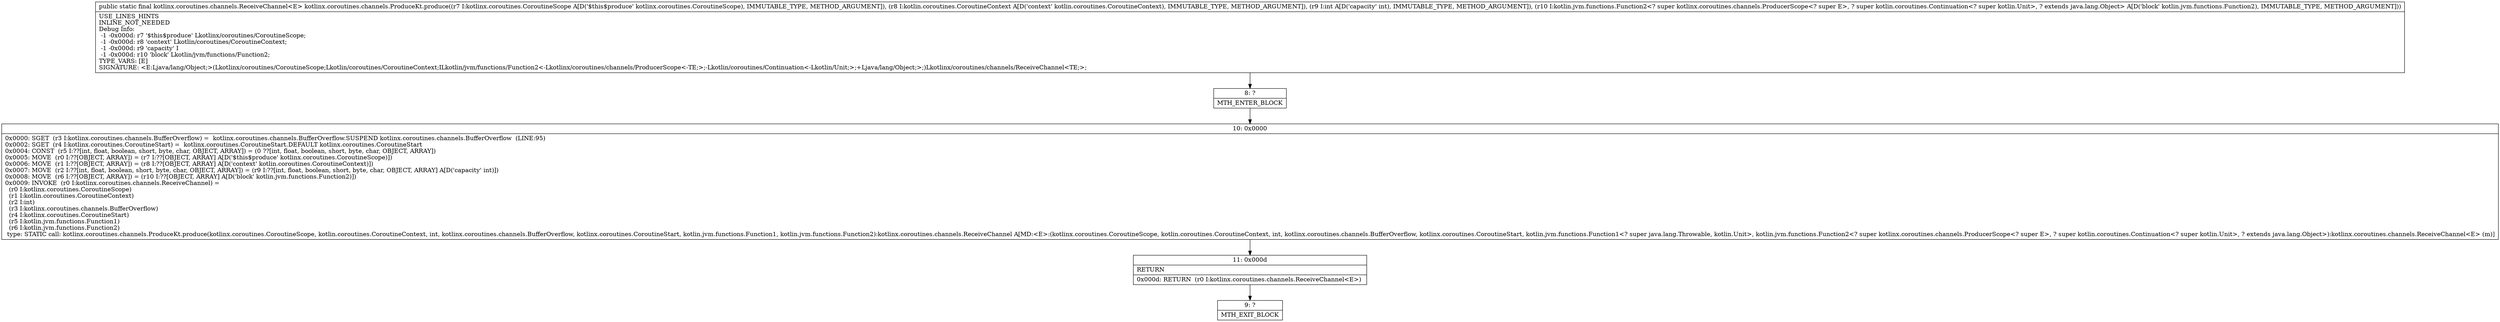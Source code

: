 digraph "CFG forkotlinx.coroutines.channels.ProduceKt.produce(Lkotlinx\/coroutines\/CoroutineScope;Lkotlin\/coroutines\/CoroutineContext;ILkotlin\/jvm\/functions\/Function2;)Lkotlinx\/coroutines\/channels\/ReceiveChannel;" {
Node_8 [shape=record,label="{8\:\ ?|MTH_ENTER_BLOCK\l}"];
Node_10 [shape=record,label="{10\:\ 0x0000|0x0000: SGET  (r3 I:kotlinx.coroutines.channels.BufferOverflow) =  kotlinx.coroutines.channels.BufferOverflow.SUSPEND kotlinx.coroutines.channels.BufferOverflow  (LINE:95)\l0x0002: SGET  (r4 I:kotlinx.coroutines.CoroutineStart) =  kotlinx.coroutines.CoroutineStart.DEFAULT kotlinx.coroutines.CoroutineStart \l0x0004: CONST  (r5 I:??[int, float, boolean, short, byte, char, OBJECT, ARRAY]) = (0 ??[int, float, boolean, short, byte, char, OBJECT, ARRAY]) \l0x0005: MOVE  (r0 I:??[OBJECT, ARRAY]) = (r7 I:??[OBJECT, ARRAY] A[D('$this$produce' kotlinx.coroutines.CoroutineScope)]) \l0x0006: MOVE  (r1 I:??[OBJECT, ARRAY]) = (r8 I:??[OBJECT, ARRAY] A[D('context' kotlin.coroutines.CoroutineContext)]) \l0x0007: MOVE  (r2 I:??[int, float, boolean, short, byte, char, OBJECT, ARRAY]) = (r9 I:??[int, float, boolean, short, byte, char, OBJECT, ARRAY] A[D('capacity' int)]) \l0x0008: MOVE  (r6 I:??[OBJECT, ARRAY]) = (r10 I:??[OBJECT, ARRAY] A[D('block' kotlin.jvm.functions.Function2)]) \l0x0009: INVOKE  (r0 I:kotlinx.coroutines.channels.ReceiveChannel) = \l  (r0 I:kotlinx.coroutines.CoroutineScope)\l  (r1 I:kotlin.coroutines.CoroutineContext)\l  (r2 I:int)\l  (r3 I:kotlinx.coroutines.channels.BufferOverflow)\l  (r4 I:kotlinx.coroutines.CoroutineStart)\l  (r5 I:kotlin.jvm.functions.Function1)\l  (r6 I:kotlin.jvm.functions.Function2)\l type: STATIC call: kotlinx.coroutines.channels.ProduceKt.produce(kotlinx.coroutines.CoroutineScope, kotlin.coroutines.CoroutineContext, int, kotlinx.coroutines.channels.BufferOverflow, kotlinx.coroutines.CoroutineStart, kotlin.jvm.functions.Function1, kotlin.jvm.functions.Function2):kotlinx.coroutines.channels.ReceiveChannel A[MD:\<E\>:(kotlinx.coroutines.CoroutineScope, kotlin.coroutines.CoroutineContext, int, kotlinx.coroutines.channels.BufferOverflow, kotlinx.coroutines.CoroutineStart, kotlin.jvm.functions.Function1\<? super java.lang.Throwable, kotlin.Unit\>, kotlin.jvm.functions.Function2\<? super kotlinx.coroutines.channels.ProducerScope\<? super E\>, ? super kotlin.coroutines.Continuation\<? super kotlin.Unit\>, ? extends java.lang.Object\>):kotlinx.coroutines.channels.ReceiveChannel\<E\> (m)]\l}"];
Node_11 [shape=record,label="{11\:\ 0x000d|RETURN\l|0x000d: RETURN  (r0 I:kotlinx.coroutines.channels.ReceiveChannel\<E\>) \l}"];
Node_9 [shape=record,label="{9\:\ ?|MTH_EXIT_BLOCK\l}"];
MethodNode[shape=record,label="{public static final kotlinx.coroutines.channels.ReceiveChannel\<E\> kotlinx.coroutines.channels.ProduceKt.produce((r7 I:kotlinx.coroutines.CoroutineScope A[D('$this$produce' kotlinx.coroutines.CoroutineScope), IMMUTABLE_TYPE, METHOD_ARGUMENT]), (r8 I:kotlin.coroutines.CoroutineContext A[D('context' kotlin.coroutines.CoroutineContext), IMMUTABLE_TYPE, METHOD_ARGUMENT]), (r9 I:int A[D('capacity' int), IMMUTABLE_TYPE, METHOD_ARGUMENT]), (r10 I:kotlin.jvm.functions.Function2\<? super kotlinx.coroutines.channels.ProducerScope\<? super E\>, ? super kotlin.coroutines.Continuation\<? super kotlin.Unit\>, ? extends java.lang.Object\> A[D('block' kotlin.jvm.functions.Function2), IMMUTABLE_TYPE, METHOD_ARGUMENT]))  | USE_LINES_HINTS\lINLINE_NOT_NEEDED\lDebug Info:\l  \-1 \-0x000d: r7 '$this$produce' Lkotlinx\/coroutines\/CoroutineScope;\l  \-1 \-0x000d: r8 'context' Lkotlin\/coroutines\/CoroutineContext;\l  \-1 \-0x000d: r9 'capacity' I\l  \-1 \-0x000d: r10 'block' Lkotlin\/jvm\/functions\/Function2;\lTYPE_VARS: [E]\lSIGNATURE: \<E:Ljava\/lang\/Object;\>(Lkotlinx\/coroutines\/CoroutineScope;Lkotlin\/coroutines\/CoroutineContext;ILkotlin\/jvm\/functions\/Function2\<\-Lkotlinx\/coroutines\/channels\/ProducerScope\<\-TE;\>;\-Lkotlin\/coroutines\/Continuation\<\-Lkotlin\/Unit;\>;+Ljava\/lang\/Object;\>;)Lkotlinx\/coroutines\/channels\/ReceiveChannel\<TE;\>;\l}"];
MethodNode -> Node_8;Node_8 -> Node_10;
Node_10 -> Node_11;
Node_11 -> Node_9;
}

